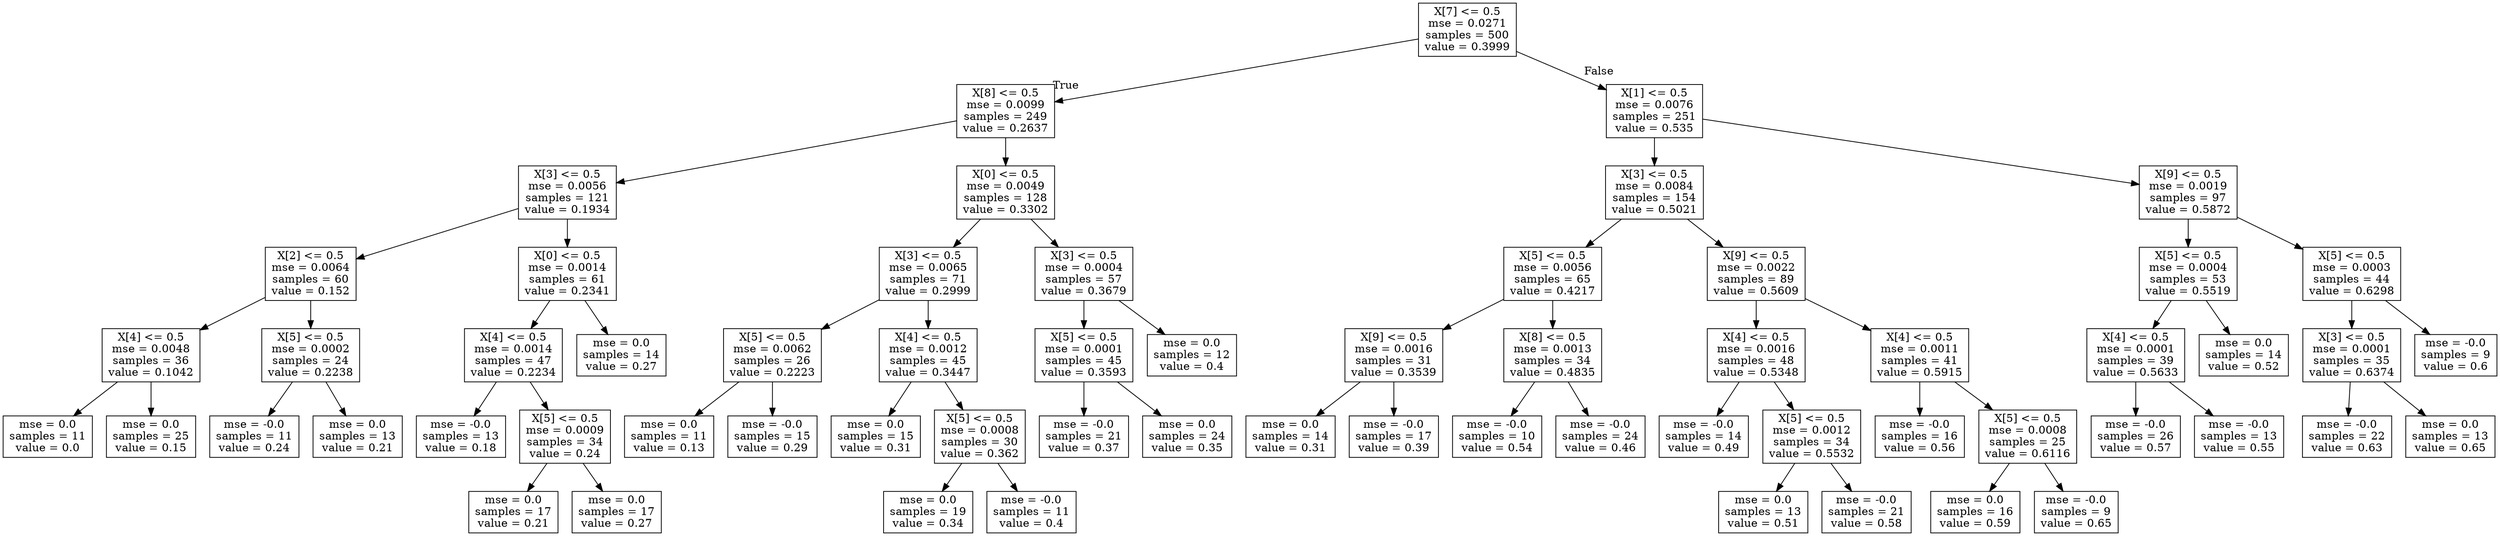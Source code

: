 digraph Tree {
node [shape=box] ;
0 [label="X[7] <= 0.5\nmse = 0.0271\nsamples = 500\nvalue = 0.3999"] ;
1 [label="X[8] <= 0.5\nmse = 0.0099\nsamples = 249\nvalue = 0.2637"] ;
0 -> 1 [labeldistance=2.5, labelangle=45, headlabel="True"] ;
2 [label="X[3] <= 0.5\nmse = 0.0056\nsamples = 121\nvalue = 0.1934"] ;
1 -> 2 ;
3 [label="X[2] <= 0.5\nmse = 0.0064\nsamples = 60\nvalue = 0.152"] ;
2 -> 3 ;
4 [label="X[4] <= 0.5\nmse = 0.0048\nsamples = 36\nvalue = 0.1042"] ;
3 -> 4 ;
5 [label="mse = 0.0\nsamples = 11\nvalue = 0.0"] ;
4 -> 5 ;
6 [label="mse = 0.0\nsamples = 25\nvalue = 0.15"] ;
4 -> 6 ;
7 [label="X[5] <= 0.5\nmse = 0.0002\nsamples = 24\nvalue = 0.2238"] ;
3 -> 7 ;
8 [label="mse = -0.0\nsamples = 11\nvalue = 0.24"] ;
7 -> 8 ;
9 [label="mse = 0.0\nsamples = 13\nvalue = 0.21"] ;
7 -> 9 ;
10 [label="X[0] <= 0.5\nmse = 0.0014\nsamples = 61\nvalue = 0.2341"] ;
2 -> 10 ;
11 [label="X[4] <= 0.5\nmse = 0.0014\nsamples = 47\nvalue = 0.2234"] ;
10 -> 11 ;
12 [label="mse = -0.0\nsamples = 13\nvalue = 0.18"] ;
11 -> 12 ;
13 [label="X[5] <= 0.5\nmse = 0.0009\nsamples = 34\nvalue = 0.24"] ;
11 -> 13 ;
14 [label="mse = 0.0\nsamples = 17\nvalue = 0.21"] ;
13 -> 14 ;
15 [label="mse = 0.0\nsamples = 17\nvalue = 0.27"] ;
13 -> 15 ;
16 [label="mse = 0.0\nsamples = 14\nvalue = 0.27"] ;
10 -> 16 ;
17 [label="X[0] <= 0.5\nmse = 0.0049\nsamples = 128\nvalue = 0.3302"] ;
1 -> 17 ;
18 [label="X[3] <= 0.5\nmse = 0.0065\nsamples = 71\nvalue = 0.2999"] ;
17 -> 18 ;
19 [label="X[5] <= 0.5\nmse = 0.0062\nsamples = 26\nvalue = 0.2223"] ;
18 -> 19 ;
20 [label="mse = 0.0\nsamples = 11\nvalue = 0.13"] ;
19 -> 20 ;
21 [label="mse = -0.0\nsamples = 15\nvalue = 0.29"] ;
19 -> 21 ;
22 [label="X[4] <= 0.5\nmse = 0.0012\nsamples = 45\nvalue = 0.3447"] ;
18 -> 22 ;
23 [label="mse = 0.0\nsamples = 15\nvalue = 0.31"] ;
22 -> 23 ;
24 [label="X[5] <= 0.5\nmse = 0.0008\nsamples = 30\nvalue = 0.362"] ;
22 -> 24 ;
25 [label="mse = 0.0\nsamples = 19\nvalue = 0.34"] ;
24 -> 25 ;
26 [label="mse = -0.0\nsamples = 11\nvalue = 0.4"] ;
24 -> 26 ;
27 [label="X[3] <= 0.5\nmse = 0.0004\nsamples = 57\nvalue = 0.3679"] ;
17 -> 27 ;
28 [label="X[5] <= 0.5\nmse = 0.0001\nsamples = 45\nvalue = 0.3593"] ;
27 -> 28 ;
29 [label="mse = -0.0\nsamples = 21\nvalue = 0.37"] ;
28 -> 29 ;
30 [label="mse = 0.0\nsamples = 24\nvalue = 0.35"] ;
28 -> 30 ;
31 [label="mse = 0.0\nsamples = 12\nvalue = 0.4"] ;
27 -> 31 ;
32 [label="X[1] <= 0.5\nmse = 0.0076\nsamples = 251\nvalue = 0.535"] ;
0 -> 32 [labeldistance=2.5, labelangle=-45, headlabel="False"] ;
33 [label="X[3] <= 0.5\nmse = 0.0084\nsamples = 154\nvalue = 0.5021"] ;
32 -> 33 ;
34 [label="X[5] <= 0.5\nmse = 0.0056\nsamples = 65\nvalue = 0.4217"] ;
33 -> 34 ;
35 [label="X[9] <= 0.5\nmse = 0.0016\nsamples = 31\nvalue = 0.3539"] ;
34 -> 35 ;
36 [label="mse = 0.0\nsamples = 14\nvalue = 0.31"] ;
35 -> 36 ;
37 [label="mse = -0.0\nsamples = 17\nvalue = 0.39"] ;
35 -> 37 ;
38 [label="X[8] <= 0.5\nmse = 0.0013\nsamples = 34\nvalue = 0.4835"] ;
34 -> 38 ;
39 [label="mse = -0.0\nsamples = 10\nvalue = 0.54"] ;
38 -> 39 ;
40 [label="mse = -0.0\nsamples = 24\nvalue = 0.46"] ;
38 -> 40 ;
41 [label="X[9] <= 0.5\nmse = 0.0022\nsamples = 89\nvalue = 0.5609"] ;
33 -> 41 ;
42 [label="X[4] <= 0.5\nmse = 0.0016\nsamples = 48\nvalue = 0.5348"] ;
41 -> 42 ;
43 [label="mse = -0.0\nsamples = 14\nvalue = 0.49"] ;
42 -> 43 ;
44 [label="X[5] <= 0.5\nmse = 0.0012\nsamples = 34\nvalue = 0.5532"] ;
42 -> 44 ;
45 [label="mse = 0.0\nsamples = 13\nvalue = 0.51"] ;
44 -> 45 ;
46 [label="mse = -0.0\nsamples = 21\nvalue = 0.58"] ;
44 -> 46 ;
47 [label="X[4] <= 0.5\nmse = 0.0011\nsamples = 41\nvalue = 0.5915"] ;
41 -> 47 ;
48 [label="mse = -0.0\nsamples = 16\nvalue = 0.56"] ;
47 -> 48 ;
49 [label="X[5] <= 0.5\nmse = 0.0008\nsamples = 25\nvalue = 0.6116"] ;
47 -> 49 ;
50 [label="mse = 0.0\nsamples = 16\nvalue = 0.59"] ;
49 -> 50 ;
51 [label="mse = -0.0\nsamples = 9\nvalue = 0.65"] ;
49 -> 51 ;
52 [label="X[9] <= 0.5\nmse = 0.0019\nsamples = 97\nvalue = 0.5872"] ;
32 -> 52 ;
53 [label="X[5] <= 0.5\nmse = 0.0004\nsamples = 53\nvalue = 0.5519"] ;
52 -> 53 ;
54 [label="X[4] <= 0.5\nmse = 0.0001\nsamples = 39\nvalue = 0.5633"] ;
53 -> 54 ;
55 [label="mse = -0.0\nsamples = 26\nvalue = 0.57"] ;
54 -> 55 ;
56 [label="mse = -0.0\nsamples = 13\nvalue = 0.55"] ;
54 -> 56 ;
57 [label="mse = 0.0\nsamples = 14\nvalue = 0.52"] ;
53 -> 57 ;
58 [label="X[5] <= 0.5\nmse = 0.0003\nsamples = 44\nvalue = 0.6298"] ;
52 -> 58 ;
59 [label="X[3] <= 0.5\nmse = 0.0001\nsamples = 35\nvalue = 0.6374"] ;
58 -> 59 ;
60 [label="mse = -0.0\nsamples = 22\nvalue = 0.63"] ;
59 -> 60 ;
61 [label="mse = 0.0\nsamples = 13\nvalue = 0.65"] ;
59 -> 61 ;
62 [label="mse = -0.0\nsamples = 9\nvalue = 0.6"] ;
58 -> 62 ;
}